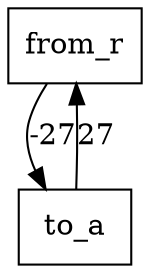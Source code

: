 digraph {
    graph [rankdir=TB
          ,bgcolor=transparent];
    node [shape=box
         ,fillcolor=white
         ,style=filled];
    0 [label=<from_r>];
    1 [label=<to_a>];
    0 -> 1 [label=-27];
    1 -> 0 [label=27];
}